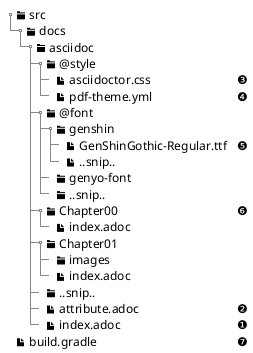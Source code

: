 ' https://github.com/iconic/open-iconic/
' ⓿❶❷❸❹❺❻❼❽❾❿⓫⓬⓭⓮⓯⓰⓱⓲⓳⓴
@startsalt directory-structure-3
{
{T
 + <&folder> src
 ++ <&folder> docs
 +++ <&folder> asciidoc
 ++++ <&folder> @style
 +++++ <&file> asciidoctor.css              | ❸
 +++++ <&file> pdf-theme.yml                | ❹
 ++++ <&folder> @font
 +++++ <&folder> genshin
 ++++++ <&file> GenShinGothic-Regular.ttf   | ❺
 ++++++ <&file> ..snip..
 +++++ <&folder> genyo-font
 +++++ <&folder> ..snip..
 ++++ <&folder> Chapter00                   | ❻
 +++++ <&file> index.adoc
 ++++ <&folder> Chapter01
 +++++ <&folder> images
 +++++ <&file> index.adoc
 ++++ <&folder> ..snip..
 ++++ <&file> attribute.adoc                | ❷
 ++++ <&file> index.adoc                    | ❶
 + <&file> build.gradle                     | ❼
}
}
@endsalt
